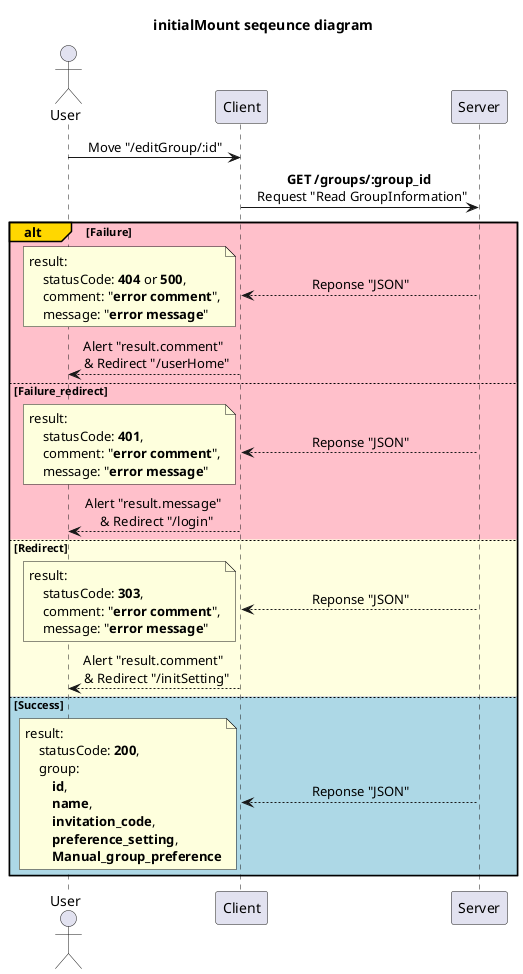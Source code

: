 @startuml initialMount
'http://localhost:3000/editGroup/:id

title initialMount seqeunce diagram

skinparam SequenceMessageAlignment center

participant Server order 30
participant Client order 20
actor User order 10

User -> Client: Move "/editGroup/:id"

Client -> Server: **GET /groups/:group_id** \n Request "Read GroupInformation"

alt#Gold #Pink Failure
    Client <-- Server: Reponse "JSON"
    note left
        result:
            statusCode: **404** or **500**,
            comment: "**error comment**",
            message: "**error message**"
    end note
    User <-- Client: Alert "result.comment" \n & Redirect "/userHome"

else #Pink Failure_redirect
    Client <-- Server: Reponse "JSON"
    note left
        result:
            statusCode: **401**,
            comment: "**error comment**",
            message: "**error message**"
    end note
    User <-- Client: Alert "result.message" \n & Redirect "/login"

else #LightYellow Redirect
    Client <-- Server: Reponse "JSON"
    note left
        result:
            statusCode: **303**,
            comment: "**error comment**",
            message: "**error message**"
    end note
    User <-- Client: Alert "result.comment" \n & Redirect "/initSetting"

else #LightBlue Success
    Client <-- Server: Reponse "JSON"
    note left
        result:
            statusCode: **200**,
            group:
                **id**,
                **name**,
                **invitation_code**,
                **preference_setting**,
                **Manual_group_preference**
    end note
end

@enduml